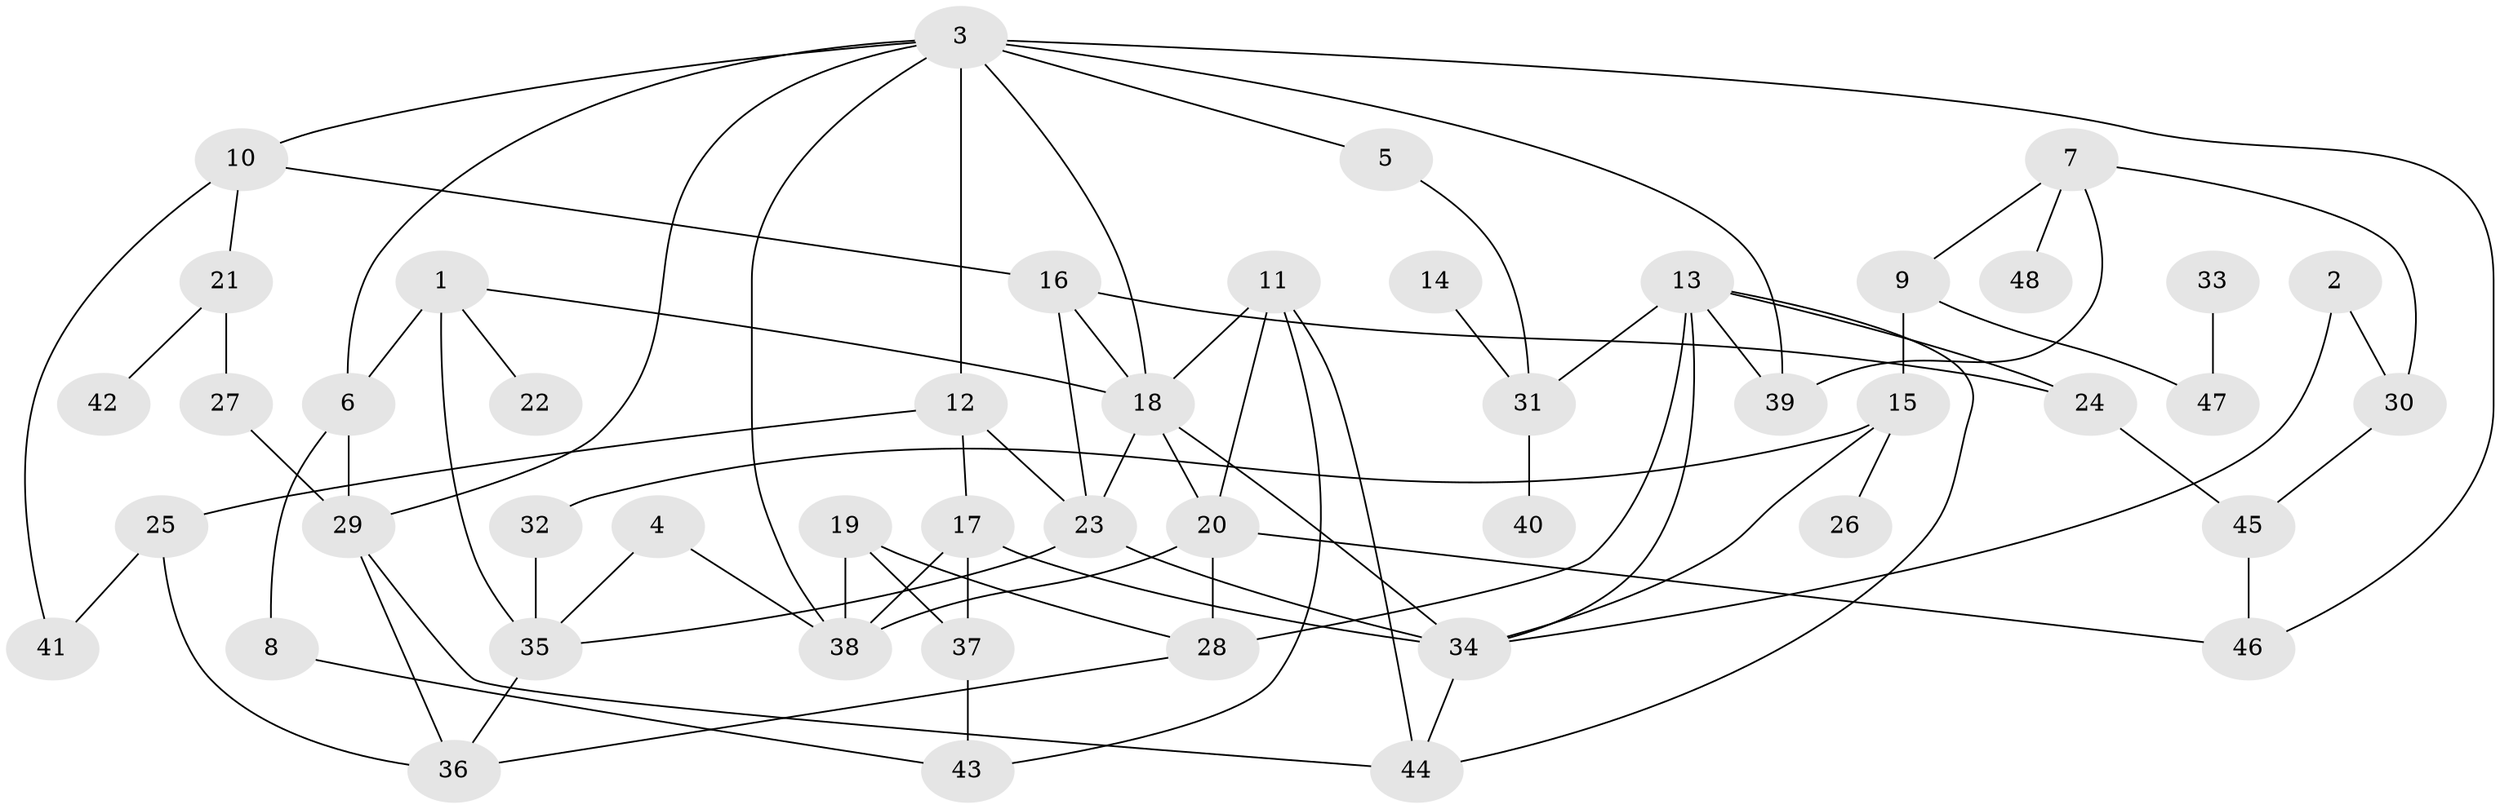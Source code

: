 // original degree distribution, {7: 0.021052631578947368, 5: 0.07368421052631578, 4: 0.10526315789473684, 3: 0.22105263157894736, 8: 0.010526315789473684, 2: 0.29473684210526313, 6: 0.042105263157894736, 1: 0.23157894736842105}
// Generated by graph-tools (version 1.1) at 2025/00/03/09/25 03:00:59]
// undirected, 48 vertices, 81 edges
graph export_dot {
graph [start="1"]
  node [color=gray90,style=filled];
  1;
  2;
  3;
  4;
  5;
  6;
  7;
  8;
  9;
  10;
  11;
  12;
  13;
  14;
  15;
  16;
  17;
  18;
  19;
  20;
  21;
  22;
  23;
  24;
  25;
  26;
  27;
  28;
  29;
  30;
  31;
  32;
  33;
  34;
  35;
  36;
  37;
  38;
  39;
  40;
  41;
  42;
  43;
  44;
  45;
  46;
  47;
  48;
  1 -- 6 [weight=1.0];
  1 -- 18 [weight=1.0];
  1 -- 22 [weight=1.0];
  1 -- 35 [weight=2.0];
  2 -- 30 [weight=1.0];
  2 -- 34 [weight=1.0];
  3 -- 5 [weight=1.0];
  3 -- 6 [weight=1.0];
  3 -- 10 [weight=1.0];
  3 -- 12 [weight=1.0];
  3 -- 18 [weight=1.0];
  3 -- 29 [weight=1.0];
  3 -- 38 [weight=1.0];
  3 -- 39 [weight=1.0];
  3 -- 46 [weight=1.0];
  4 -- 35 [weight=1.0];
  4 -- 38 [weight=1.0];
  5 -- 31 [weight=1.0];
  6 -- 8 [weight=1.0];
  6 -- 29 [weight=1.0];
  7 -- 9 [weight=1.0];
  7 -- 30 [weight=1.0];
  7 -- 39 [weight=1.0];
  7 -- 48 [weight=1.0];
  8 -- 43 [weight=1.0];
  9 -- 15 [weight=1.0];
  9 -- 47 [weight=1.0];
  10 -- 16 [weight=1.0];
  10 -- 21 [weight=1.0];
  10 -- 41 [weight=1.0];
  11 -- 18 [weight=1.0];
  11 -- 20 [weight=1.0];
  11 -- 43 [weight=1.0];
  11 -- 44 [weight=1.0];
  12 -- 17 [weight=1.0];
  12 -- 23 [weight=1.0];
  12 -- 25 [weight=1.0];
  13 -- 24 [weight=1.0];
  13 -- 28 [weight=2.0];
  13 -- 31 [weight=1.0];
  13 -- 34 [weight=1.0];
  13 -- 39 [weight=1.0];
  13 -- 44 [weight=1.0];
  14 -- 31 [weight=1.0];
  15 -- 26 [weight=1.0];
  15 -- 32 [weight=1.0];
  15 -- 34 [weight=1.0];
  16 -- 18 [weight=1.0];
  16 -- 23 [weight=1.0];
  16 -- 24 [weight=1.0];
  17 -- 34 [weight=1.0];
  17 -- 37 [weight=1.0];
  17 -- 38 [weight=1.0];
  18 -- 20 [weight=1.0];
  18 -- 23 [weight=1.0];
  18 -- 34 [weight=1.0];
  19 -- 28 [weight=1.0];
  19 -- 37 [weight=1.0];
  19 -- 38 [weight=1.0];
  20 -- 28 [weight=1.0];
  20 -- 38 [weight=1.0];
  20 -- 46 [weight=1.0];
  21 -- 27 [weight=1.0];
  21 -- 42 [weight=1.0];
  23 -- 34 [weight=1.0];
  23 -- 35 [weight=2.0];
  24 -- 45 [weight=1.0];
  25 -- 36 [weight=1.0];
  25 -- 41 [weight=1.0];
  27 -- 29 [weight=1.0];
  28 -- 36 [weight=1.0];
  29 -- 36 [weight=1.0];
  29 -- 44 [weight=1.0];
  30 -- 45 [weight=1.0];
  31 -- 40 [weight=1.0];
  32 -- 35 [weight=1.0];
  33 -- 47 [weight=1.0];
  34 -- 44 [weight=1.0];
  35 -- 36 [weight=1.0];
  37 -- 43 [weight=1.0];
  45 -- 46 [weight=1.0];
}
